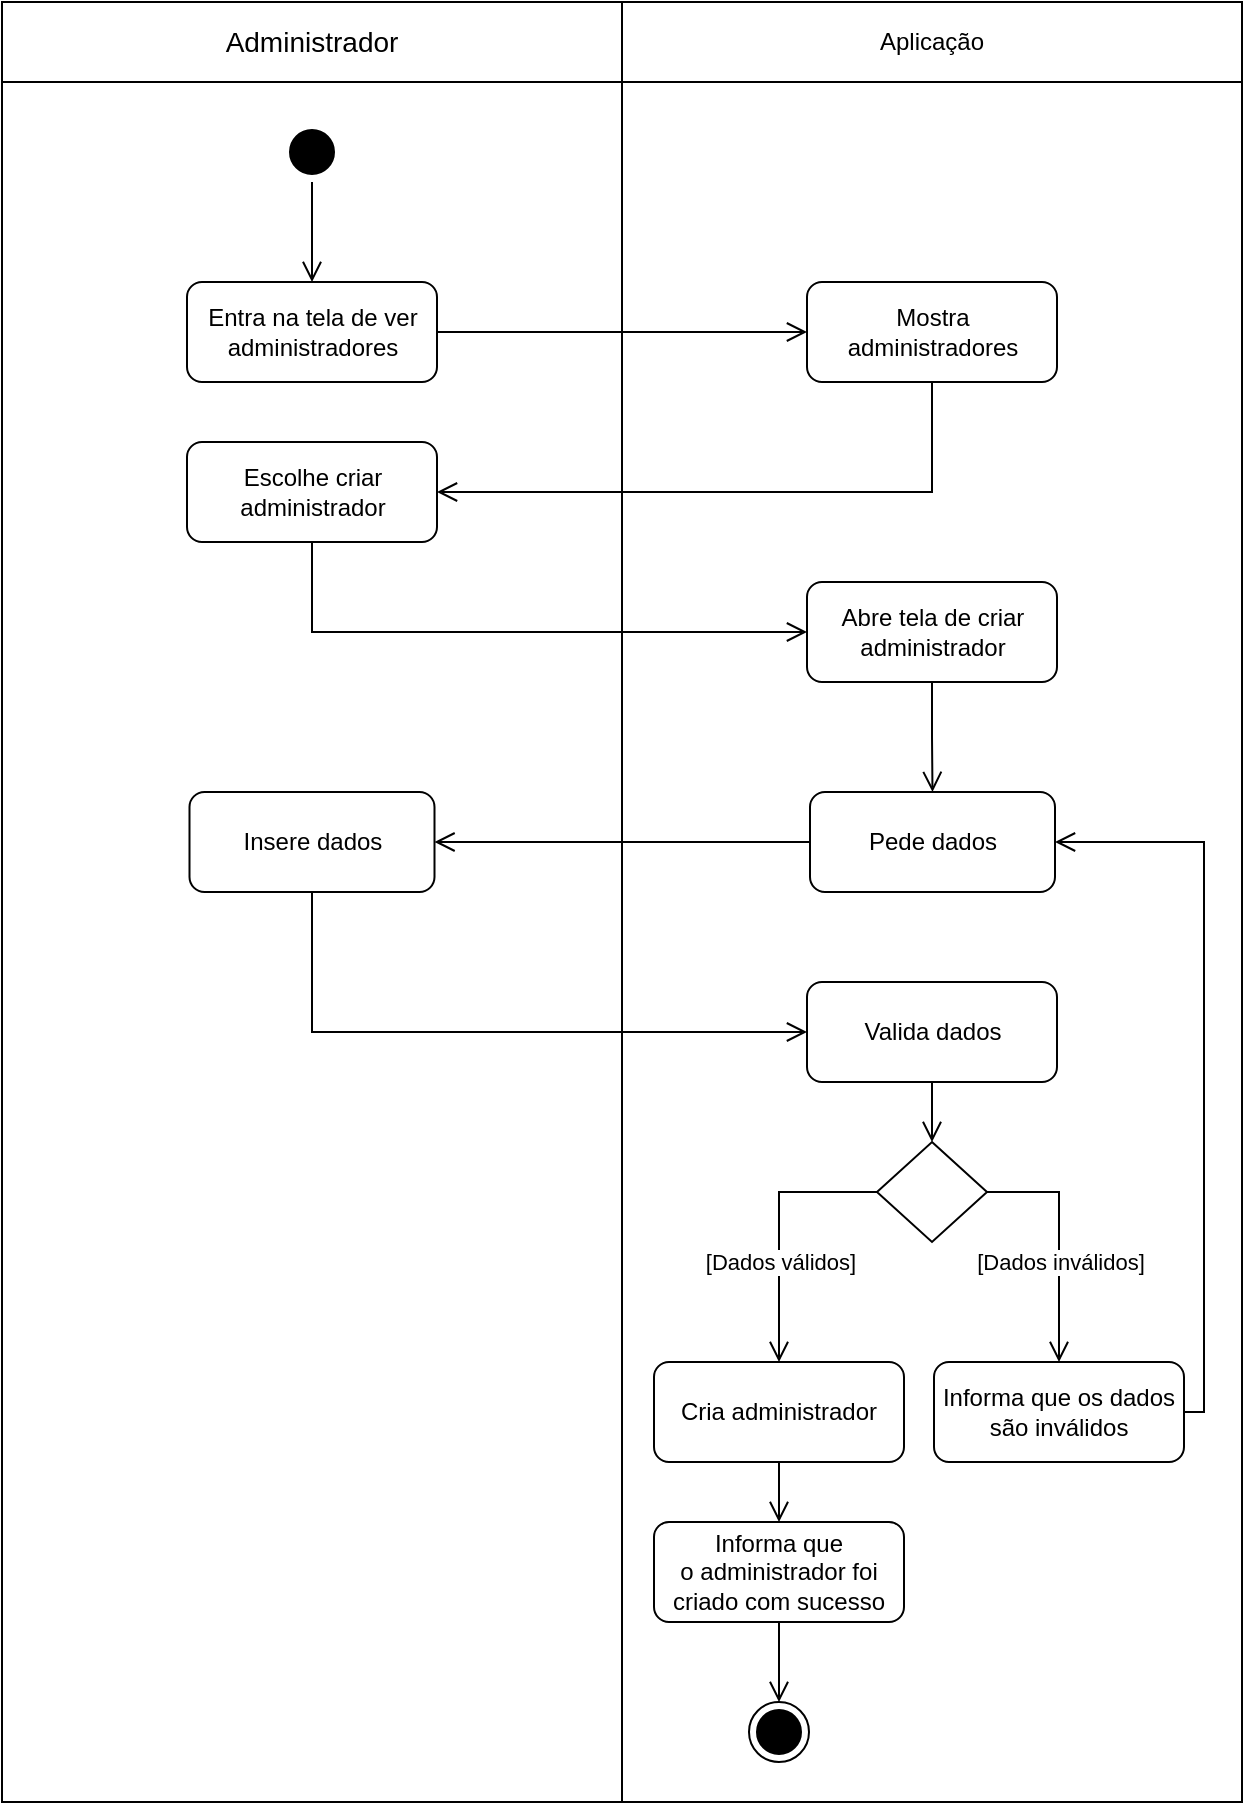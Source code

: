 <mxfile>
    <diagram name="Página-1" id="f7-zcyWFl8f7tQIr4r0p">
        <mxGraphModel dx="992" dy="558" grid="1" gridSize="10" guides="1" tooltips="1" connect="1" arrows="1" fold="1" page="1" pageScale="1" pageWidth="827" pageHeight="1169" math="0" shadow="0">
            <root>
                <mxCell id="0"/>
                <mxCell id="1" parent="0"/>
                <mxCell id="Hh7dZNtptdnggyX2xkTj-29" value="" style="rounded=0;whiteSpace=wrap;html=1;" parent="1" vertex="1">
                    <mxGeometry x="104" y="250" width="310" height="860" as="geometry"/>
                </mxCell>
                <mxCell id="Hh7dZNtptdnggyX2xkTj-30" value="" style="rounded=0;whiteSpace=wrap;html=1;" parent="1" vertex="1">
                    <mxGeometry x="414" y="250" width="310" height="860" as="geometry"/>
                </mxCell>
                <mxCell id="Hh7dZNtptdnggyX2xkTj-1" value="&lt;font style=&quot;font-size: 14px;&quot;&gt;Administrador&lt;/font&gt;" style="rounded=0;whiteSpace=wrap;html=1;" parent="1" vertex="1">
                    <mxGeometry x="104" y="210" width="310" height="40" as="geometry"/>
                </mxCell>
                <mxCell id="Hh7dZNtptdnggyX2xkTj-2" value="Aplicação" style="rounded=0;whiteSpace=wrap;html=1;" parent="1" vertex="1">
                    <mxGeometry x="414" y="210" width="310" height="40" as="geometry"/>
                </mxCell>
                <mxCell id="Hh7dZNtptdnggyX2xkTj-3" value="" style="ellipse;html=1;shape=startState;fillColor=#000000;strokeColor=#000000;" parent="1" vertex="1">
                    <mxGeometry x="244" y="270" width="30" height="30" as="geometry"/>
                </mxCell>
                <mxCell id="Hh7dZNtptdnggyX2xkTj-4" value="" style="edgeStyle=orthogonalEdgeStyle;html=1;verticalAlign=bottom;endArrow=open;endSize=8;strokeColor=#000000;rounded=0;entryX=0.5;entryY=0;entryDx=0;entryDy=0;" parent="1" source="Hh7dZNtptdnggyX2xkTj-3" target="Hh7dZNtptdnggyX2xkTj-7" edge="1">
                    <mxGeometry relative="1" as="geometry">
                        <mxPoint x="275" y="360" as="targetPoint"/>
                    </mxGeometry>
                </mxCell>
                <mxCell id="Hh7dZNtptdnggyX2xkTj-7" value="Entra na tela de ver administradores" style="rounded=1;whiteSpace=wrap;html=1;" parent="1" vertex="1">
                    <mxGeometry x="196.5" y="350" width="125" height="50" as="geometry"/>
                </mxCell>
                <mxCell id="Hh7dZNtptdnggyX2xkTj-10" value="Pede dados" style="rounded=1;whiteSpace=wrap;html=1;" parent="1" vertex="1">
                    <mxGeometry x="508" y="605" width="122.5" height="50" as="geometry"/>
                </mxCell>
                <mxCell id="Hh7dZNtptdnggyX2xkTj-13" value="" style="edgeStyle=orthogonalEdgeStyle;html=1;verticalAlign=bottom;endArrow=open;endSize=8;strokeColor=#000000;rounded=0;entryX=1;entryY=0.5;entryDx=0;entryDy=0;exitX=0;exitY=0.5;exitDx=0;exitDy=0;" parent="1" source="Hh7dZNtptdnggyX2xkTj-10" target="QvJx-9RmkAMsi_WQfyFG-1" edge="1">
                    <mxGeometry relative="1" as="geometry">
                        <mxPoint x="605" y="450" as="targetPoint"/>
                        <mxPoint x="500" y="450" as="sourcePoint"/>
                    </mxGeometry>
                </mxCell>
                <mxCell id="Hh7dZNtptdnggyX2xkTj-14" value="Valida dados" style="rounded=1;whiteSpace=wrap;html=1;" parent="1" vertex="1">
                    <mxGeometry x="506.5" y="700" width="125" height="50" as="geometry"/>
                </mxCell>
                <mxCell id="Hh7dZNtptdnggyX2xkTj-15" value="" style="edgeStyle=orthogonalEdgeStyle;html=1;verticalAlign=bottom;endArrow=open;endSize=8;strokeColor=#000000;rounded=0;entryX=0;entryY=0.5;entryDx=0;entryDy=0;exitX=0.5;exitY=1;exitDx=0;exitDy=0;" parent="1" source="QvJx-9RmkAMsi_WQfyFG-1" target="Hh7dZNtptdnggyX2xkTj-14" edge="1">
                    <mxGeometry relative="1" as="geometry">
                        <mxPoint x="223" y="635" as="targetPoint"/>
                        <mxPoint x="390" y="560" as="sourcePoint"/>
                    </mxGeometry>
                </mxCell>
                <mxCell id="Hh7dZNtptdnggyX2xkTj-16" value="" style="rhombus;whiteSpace=wrap;html=1;" parent="1" vertex="1">
                    <mxGeometry x="541.5" y="780" width="55" height="50" as="geometry"/>
                </mxCell>
                <mxCell id="Hh7dZNtptdnggyX2xkTj-17" value="" style="edgeStyle=orthogonalEdgeStyle;html=1;verticalAlign=bottom;endArrow=open;endSize=8;strokeColor=#000000;rounded=0;entryX=0.5;entryY=0;entryDx=0;entryDy=0;exitX=0.5;exitY=1;exitDx=0;exitDy=0;" parent="1" source="Hh7dZNtptdnggyX2xkTj-14" target="Hh7dZNtptdnggyX2xkTj-16" edge="1">
                    <mxGeometry relative="1" as="geometry">
                        <mxPoint x="608" y="629" as="targetPoint"/>
                        <mxPoint x="440" y="584" as="sourcePoint"/>
                    </mxGeometry>
                </mxCell>
                <mxCell id="Hh7dZNtptdnggyX2xkTj-18" value="Informa que os dados são inválidos" style="rounded=1;whiteSpace=wrap;html=1;" parent="1" vertex="1">
                    <mxGeometry x="570" y="890" width="125" height="50" as="geometry"/>
                </mxCell>
                <mxCell id="Hh7dZNtptdnggyX2xkTj-19" value="" style="edgeStyle=orthogonalEdgeStyle;html=1;verticalAlign=bottom;endArrow=open;endSize=8;strokeColor=#000000;rounded=0;entryX=0.5;entryY=0;entryDx=0;entryDy=0;exitX=1;exitY=0.5;exitDx=0;exitDy=0;" parent="1" source="Hh7dZNtptdnggyX2xkTj-16" target="Hh7dZNtptdnggyX2xkTj-18" edge="1">
                    <mxGeometry relative="1" as="geometry">
                        <mxPoint x="643" y="595" as="targetPoint"/>
                        <mxPoint x="643" y="570" as="sourcePoint"/>
                    </mxGeometry>
                </mxCell>
                <mxCell id="Hh7dZNtptdnggyX2xkTj-20" value="[Dados inválidos]" style="edgeLabel;html=1;align=center;verticalAlign=middle;resizable=0;points=[];" parent="Hh7dZNtptdnggyX2xkTj-19" vertex="1" connectable="0">
                    <mxGeometry x="-0.227" relative="1" as="geometry">
                        <mxPoint y="24" as="offset"/>
                    </mxGeometry>
                </mxCell>
                <mxCell id="Hh7dZNtptdnggyX2xkTj-21" value="" style="edgeStyle=orthogonalEdgeStyle;html=1;verticalAlign=bottom;endArrow=open;endSize=8;strokeColor=#000000;rounded=0;exitX=1;exitY=0.5;exitDx=0;exitDy=0;entryX=1;entryY=0.5;entryDx=0;entryDy=0;" parent="1" source="Hh7dZNtptdnggyX2xkTj-18" target="Hh7dZNtptdnggyX2xkTj-10" edge="1">
                    <mxGeometry relative="1" as="geometry">
                        <mxPoint x="811" y="630" as="targetPoint"/>
                        <mxPoint x="500" y="585" as="sourcePoint"/>
                        <Array as="points"/>
                    </mxGeometry>
                </mxCell>
                <mxCell id="Hh7dZNtptdnggyX2xkTj-22" value="Cria administrador" style="rounded=1;whiteSpace=wrap;html=1;" parent="1" vertex="1">
                    <mxGeometry x="430" y="890" width="125" height="50" as="geometry"/>
                </mxCell>
                <mxCell id="Hh7dZNtptdnggyX2xkTj-23" value="&lt;div&gt;Informa que o&amp;nbsp;administrador foi criado com sucesso&lt;br&gt;&lt;/div&gt;" style="rounded=1;whiteSpace=wrap;html=1;" parent="1" vertex="1">
                    <mxGeometry x="430" y="970" width="125" height="50" as="geometry"/>
                </mxCell>
                <mxCell id="Hh7dZNtptdnggyX2xkTj-24" value="" style="edgeStyle=orthogonalEdgeStyle;html=1;verticalAlign=bottom;endArrow=open;endSize=8;strokeColor=#000000;rounded=0;entryX=0.5;entryY=0;entryDx=0;entryDy=0;exitX=0;exitY=0.5;exitDx=0;exitDy=0;" parent="1" source="Hh7dZNtptdnggyX2xkTj-16" target="Hh7dZNtptdnggyX2xkTj-22" edge="1">
                    <mxGeometry relative="1" as="geometry">
                        <mxPoint x="642" y="595" as="targetPoint"/>
                        <mxPoint x="642" y="570" as="sourcePoint"/>
                    </mxGeometry>
                </mxCell>
                <mxCell id="Hh7dZNtptdnggyX2xkTj-26" value="[Dados válidos]" style="edgeLabel;html=1;align=center;verticalAlign=middle;resizable=0;points=[];" parent="Hh7dZNtptdnggyX2xkTj-24" vertex="1" connectable="0">
                    <mxGeometry x="-0.349" y="-2" relative="1" as="geometry">
                        <mxPoint x="-5" y="37" as="offset"/>
                    </mxGeometry>
                </mxCell>
                <mxCell id="Hh7dZNtptdnggyX2xkTj-25" value="" style="edgeStyle=orthogonalEdgeStyle;html=1;verticalAlign=bottom;endArrow=open;endSize=8;strokeColor=#000000;rounded=0;entryX=0.5;entryY=0;entryDx=0;entryDy=0;exitX=0.5;exitY=1;exitDx=0;exitDy=0;" parent="1" source="Hh7dZNtptdnggyX2xkTj-22" target="Hh7dZNtptdnggyX2xkTj-23" edge="1">
                    <mxGeometry relative="1" as="geometry">
                        <mxPoint x="565" y="620" as="targetPoint"/>
                        <mxPoint x="615" y="620" as="sourcePoint"/>
                    </mxGeometry>
                </mxCell>
                <mxCell id="Hh7dZNtptdnggyX2xkTj-27" value="" style="ellipse;html=1;shape=endState;fillColor=#000000;strokeColor=#000000;" parent="1" vertex="1">
                    <mxGeometry x="477.5" y="1060" width="30" height="30" as="geometry"/>
                </mxCell>
                <mxCell id="CZ1YQ9uTX5oa_5OTqMw5-1" value="Mostra administradores" style="rounded=1;whiteSpace=wrap;html=1;" parent="1" vertex="1">
                    <mxGeometry x="506.5" y="350" width="125" height="50" as="geometry"/>
                </mxCell>
                <mxCell id="CZ1YQ9uTX5oa_5OTqMw5-2" value="" style="edgeStyle=orthogonalEdgeStyle;html=1;verticalAlign=bottom;endArrow=open;endSize=8;strokeColor=#000000;rounded=0;entryX=0;entryY=0.5;entryDx=0;entryDy=0;exitX=1;exitY=0.5;exitDx=0;exitDy=0;" parent="1" source="Hh7dZNtptdnggyX2xkTj-7" target="CZ1YQ9uTX5oa_5OTqMw5-1" edge="1">
                    <mxGeometry relative="1" as="geometry">
                        <mxPoint x="332" y="475" as="targetPoint"/>
                        <mxPoint x="580" y="475" as="sourcePoint"/>
                    </mxGeometry>
                </mxCell>
                <mxCell id="CZ1YQ9uTX5oa_5OTqMw5-3" value="Escolhe criar administrador" style="rounded=1;whiteSpace=wrap;html=1;" parent="1" vertex="1">
                    <mxGeometry x="196.5" y="430" width="125" height="50" as="geometry"/>
                </mxCell>
                <mxCell id="CZ1YQ9uTX5oa_5OTqMw5-4" value="" style="edgeStyle=orthogonalEdgeStyle;html=1;verticalAlign=bottom;endArrow=open;endSize=8;strokeColor=#000000;rounded=0;entryX=1;entryY=0.5;entryDx=0;entryDy=0;exitX=0.5;exitY=1;exitDx=0;exitDy=0;" parent="1" source="CZ1YQ9uTX5oa_5OTqMw5-1" target="CZ1YQ9uTX5oa_5OTqMw5-3" edge="1">
                    <mxGeometry relative="1" as="geometry">
                        <mxPoint x="517" y="385" as="targetPoint"/>
                        <mxPoint x="332" y="385" as="sourcePoint"/>
                    </mxGeometry>
                </mxCell>
                <mxCell id="CZ1YQ9uTX5oa_5OTqMw5-5" value="" style="edgeStyle=orthogonalEdgeStyle;html=1;verticalAlign=bottom;endArrow=open;endSize=8;strokeColor=#000000;rounded=0;exitX=0.5;exitY=1;exitDx=0;exitDy=0;entryX=0;entryY=0.5;entryDx=0;entryDy=0;" parent="1" source="CZ1YQ9uTX5oa_5OTqMw5-3" target="CZ1YQ9uTX5oa_5OTqMw5-6" edge="1">
                    <mxGeometry relative="1" as="geometry">
                        <mxPoint x="517" y="385" as="targetPoint"/>
                        <mxPoint x="332" y="385" as="sourcePoint"/>
                    </mxGeometry>
                </mxCell>
                <mxCell id="CZ1YQ9uTX5oa_5OTqMw5-6" value="Abre tela de criar administrador" style="rounded=1;whiteSpace=wrap;html=1;" parent="1" vertex="1">
                    <mxGeometry x="506.5" y="500" width="125" height="50" as="geometry"/>
                </mxCell>
                <mxCell id="CZ1YQ9uTX5oa_5OTqMw5-7" value="" style="edgeStyle=orthogonalEdgeStyle;html=1;verticalAlign=bottom;endArrow=open;endSize=8;strokeColor=#000000;rounded=0;exitX=0.5;exitY=1;exitDx=0;exitDy=0;entryX=0.5;entryY=0;entryDx=0;entryDy=0;" parent="1" source="CZ1YQ9uTX5oa_5OTqMw5-6" target="Hh7dZNtptdnggyX2xkTj-10" edge="1">
                    <mxGeometry relative="1" as="geometry">
                        <mxPoint x="569" y="590" as="targetPoint"/>
                        <mxPoint x="517" y="625" as="sourcePoint"/>
                    </mxGeometry>
                </mxCell>
                <mxCell id="CZ1YQ9uTX5oa_5OTqMw5-8" value="" style="edgeStyle=orthogonalEdgeStyle;html=1;verticalAlign=bottom;endArrow=open;endSize=8;strokeColor=#000000;rounded=0;entryX=0.5;entryY=0;entryDx=0;entryDy=0;exitX=0.5;exitY=1;exitDx=0;exitDy=0;" parent="1" source="Hh7dZNtptdnggyX2xkTj-23" target="Hh7dZNtptdnggyX2xkTj-27" edge="1">
                    <mxGeometry relative="1" as="geometry">
                        <mxPoint x="492.26" y="1120" as="targetPoint"/>
                        <mxPoint x="492.26" y="1060" as="sourcePoint"/>
                    </mxGeometry>
                </mxCell>
                <mxCell id="QvJx-9RmkAMsi_WQfyFG-1" value="Insere dados" style="rounded=1;whiteSpace=wrap;html=1;" parent="1" vertex="1">
                    <mxGeometry x="197.75" y="605" width="122.5" height="50" as="geometry"/>
                </mxCell>
            </root>
        </mxGraphModel>
    </diagram>
</mxfile>